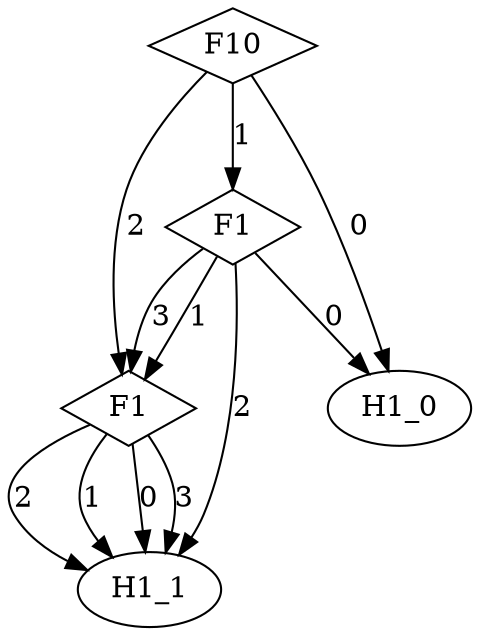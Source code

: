digraph {
node [label=H1_1,style=""] H1_1
node [label=H1_1,style=""] H1_1
node [label=H1_1,style=""] H1_1
node [label=H1_1,style=""] H1_1
node [label=H1_1,style=""] H1_1
node [label=H1_0,style=""] H1_0
node [label=H1_0,style=""] H1_0
node [label=F1,shape="diamond",style=""] 2
node [label=F1,shape="diamond",style=""] 1
node [label=F10,shape="diamond",style=""] 0

2 -> H1_1 [label="3"]
2 -> H1_1 [label="2"]
2 -> H1_1 [label="1"]
2 -> H1_1 [label="0"]
1 -> 2 [label="3"]
1 -> H1_1 [label="2"]
1 -> 2 [label="1"]
1 -> H1_0 [label="0"]
0 -> 2 [label="2"]
0 -> 1 [label="1"]
0 -> H1_0 [label="0"]
}